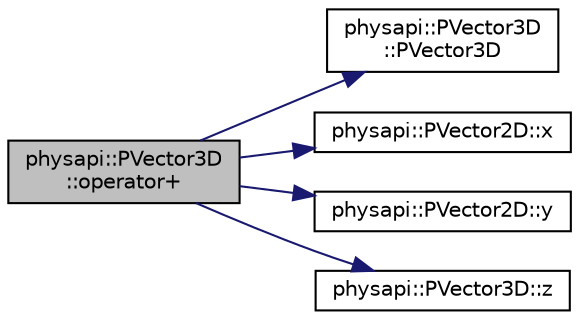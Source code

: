 digraph "physapi::PVector3D::operator+"
{
 // LATEX_PDF_SIZE
  edge [fontname="Helvetica",fontsize="10",labelfontname="Helvetica",labelfontsize="10"];
  node [fontname="Helvetica",fontsize="10",shape=record];
  rankdir="LR";
  Node1 [label="physapi::PVector3D\l::operator+",height=0.2,width=0.4,color="black", fillcolor="grey75", style="filled", fontcolor="black",tooltip="Addition of 3D-vectors."];
  Node1 -> Node2 [color="midnightblue",fontsize="10",style="solid"];
  Node2 [label="physapi::PVector3D\l::PVector3D",height=0.2,width=0.4,color="black", fillcolor="white", style="filled",URL="$classphysapi_1_1_p_vector3_d.html#aa9250290aaaf24f20255decbda961163",tooltip="Construct a new 3D-vector with x=y=z=0."];
  Node1 -> Node3 [color="midnightblue",fontsize="10",style="solid"];
  Node3 [label="physapi::PVector2D::x",height=0.2,width=0.4,color="black", fillcolor="white", style="filled",URL="$classphysapi_1_1_p_vector2_d.html#adef3e21a4bb82ad7b9351590075a8086",tooltip="Get the x coordinate."];
  Node1 -> Node4 [color="midnightblue",fontsize="10",style="solid"];
  Node4 [label="physapi::PVector2D::y",height=0.2,width=0.4,color="black", fillcolor="white", style="filled",URL="$classphysapi_1_1_p_vector2_d.html#a15bb9964eb7b9ea7936d3e075737558e",tooltip="Get the y coordinate."];
  Node1 -> Node5 [color="midnightblue",fontsize="10",style="solid"];
  Node5 [label="physapi::PVector3D::z",height=0.2,width=0.4,color="black", fillcolor="white", style="filled",URL="$classphysapi_1_1_p_vector3_d.html#a3140f0ae110d7b6342950d8a392ae243",tooltip="Get the z coordinate."];
}

